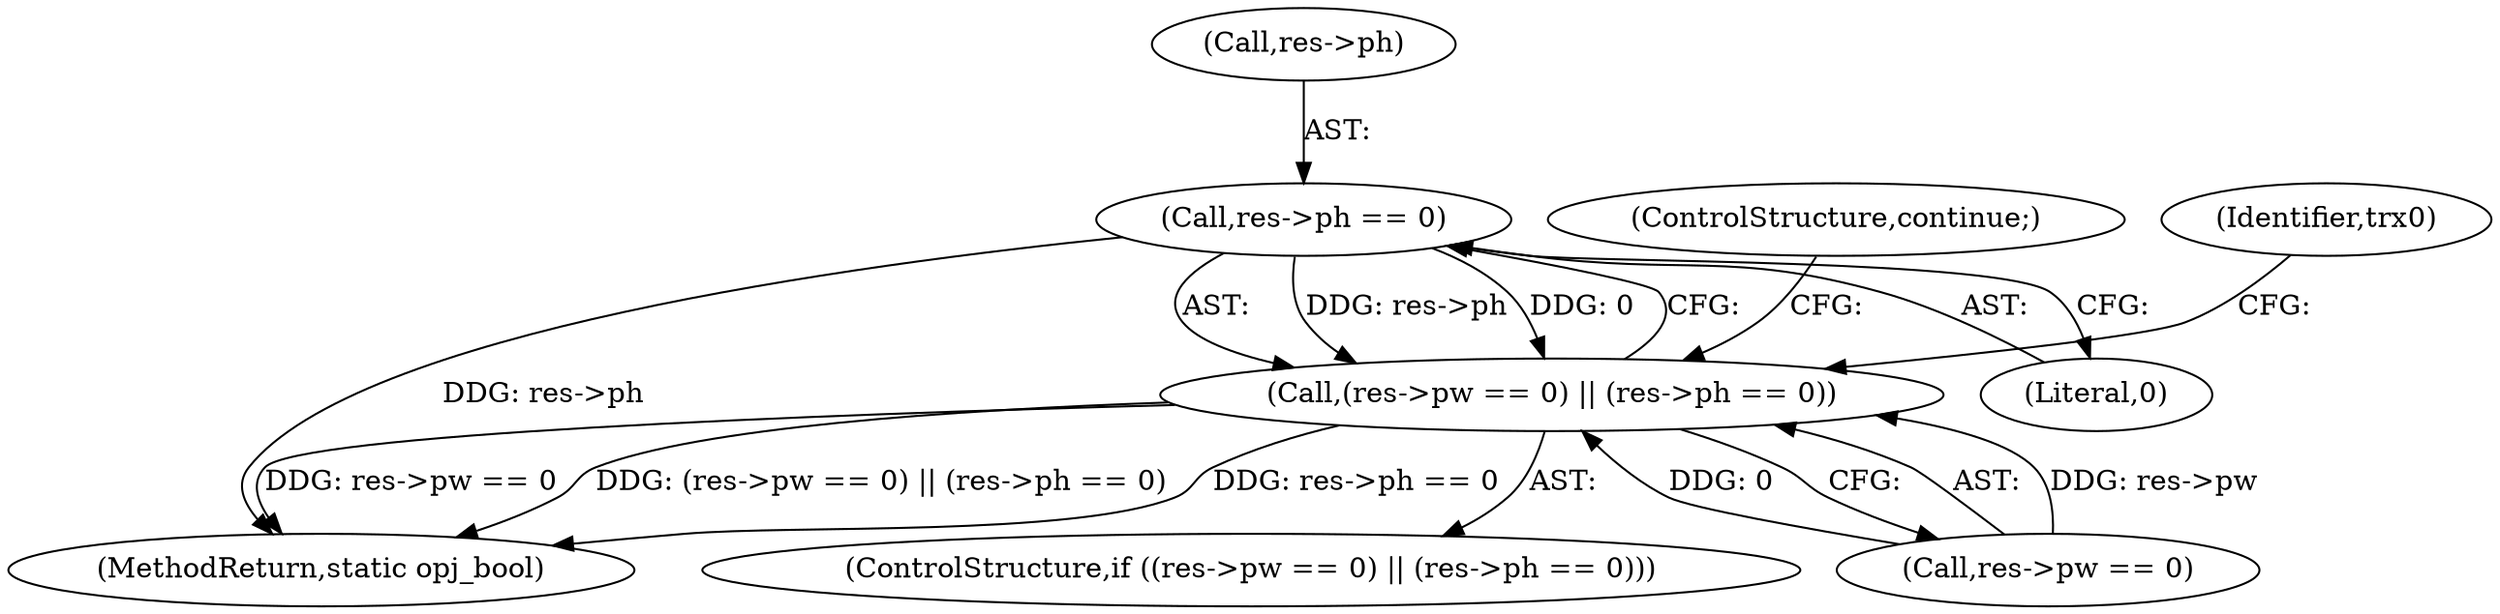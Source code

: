 digraph "0_openjpeg_c5bd64ea146162967c29bd2af0cbb845ba3eaaaf_1@pointer" {
"1000623" [label="(Call,res->ph == 0)"];
"1000617" [label="(Call,(res->pw == 0) || (res->ph == 0))"];
"1000617" [label="(Call,(res->pw == 0) || (res->ph == 0))"];
"1000770" [label="(MethodReturn,static opj_bool)"];
"1000616" [label="(ControlStructure,if ((res->pw == 0) || (res->ph == 0)))"];
"1000629" [label="(ControlStructure,continue;)"];
"1000623" [label="(Call,res->ph == 0)"];
"1000633" [label="(Identifier,trx0)"];
"1000627" [label="(Literal,0)"];
"1000618" [label="(Call,res->pw == 0)"];
"1000624" [label="(Call,res->ph)"];
"1000623" -> "1000617"  [label="AST: "];
"1000623" -> "1000627"  [label="CFG: "];
"1000624" -> "1000623"  [label="AST: "];
"1000627" -> "1000623"  [label="AST: "];
"1000617" -> "1000623"  [label="CFG: "];
"1000623" -> "1000770"  [label="DDG: res->ph"];
"1000623" -> "1000617"  [label="DDG: res->ph"];
"1000623" -> "1000617"  [label="DDG: 0"];
"1000617" -> "1000616"  [label="AST: "];
"1000617" -> "1000618"  [label="CFG: "];
"1000618" -> "1000617"  [label="AST: "];
"1000629" -> "1000617"  [label="CFG: "];
"1000633" -> "1000617"  [label="CFG: "];
"1000617" -> "1000770"  [label="DDG: res->ph == 0"];
"1000617" -> "1000770"  [label="DDG: res->pw == 0"];
"1000617" -> "1000770"  [label="DDG: (res->pw == 0) || (res->ph == 0)"];
"1000618" -> "1000617"  [label="DDG: res->pw"];
"1000618" -> "1000617"  [label="DDG: 0"];
}
